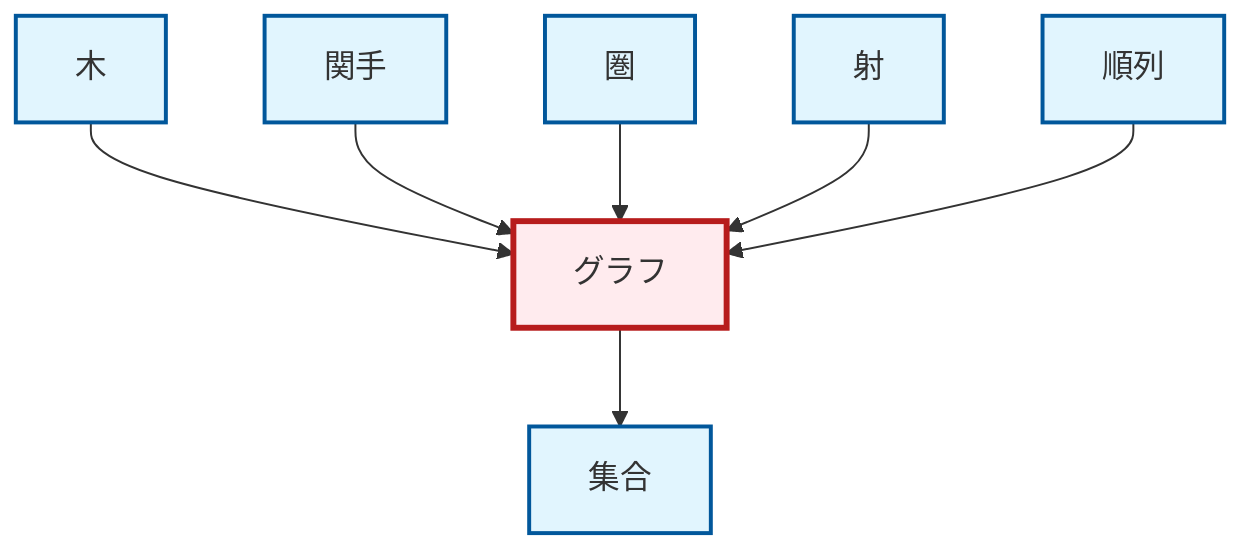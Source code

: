 graph TD
    classDef definition fill:#e1f5fe,stroke:#01579b,stroke-width:2px
    classDef theorem fill:#f3e5f5,stroke:#4a148c,stroke-width:2px
    classDef axiom fill:#fff3e0,stroke:#e65100,stroke-width:2px
    classDef example fill:#e8f5e9,stroke:#1b5e20,stroke-width:2px
    classDef current fill:#ffebee,stroke:#b71c1c,stroke-width:3px
    def-set["集合"]:::definition
    def-permutation["順列"]:::definition
    def-tree["木"]:::definition
    def-graph["グラフ"]:::definition
    def-functor["関手"]:::definition
    def-morphism["射"]:::definition
    def-category["圏"]:::definition
    def-tree --> def-graph
    def-functor --> def-graph
    def-category --> def-graph
    def-morphism --> def-graph
    def-permutation --> def-graph
    def-graph --> def-set
    class def-graph current